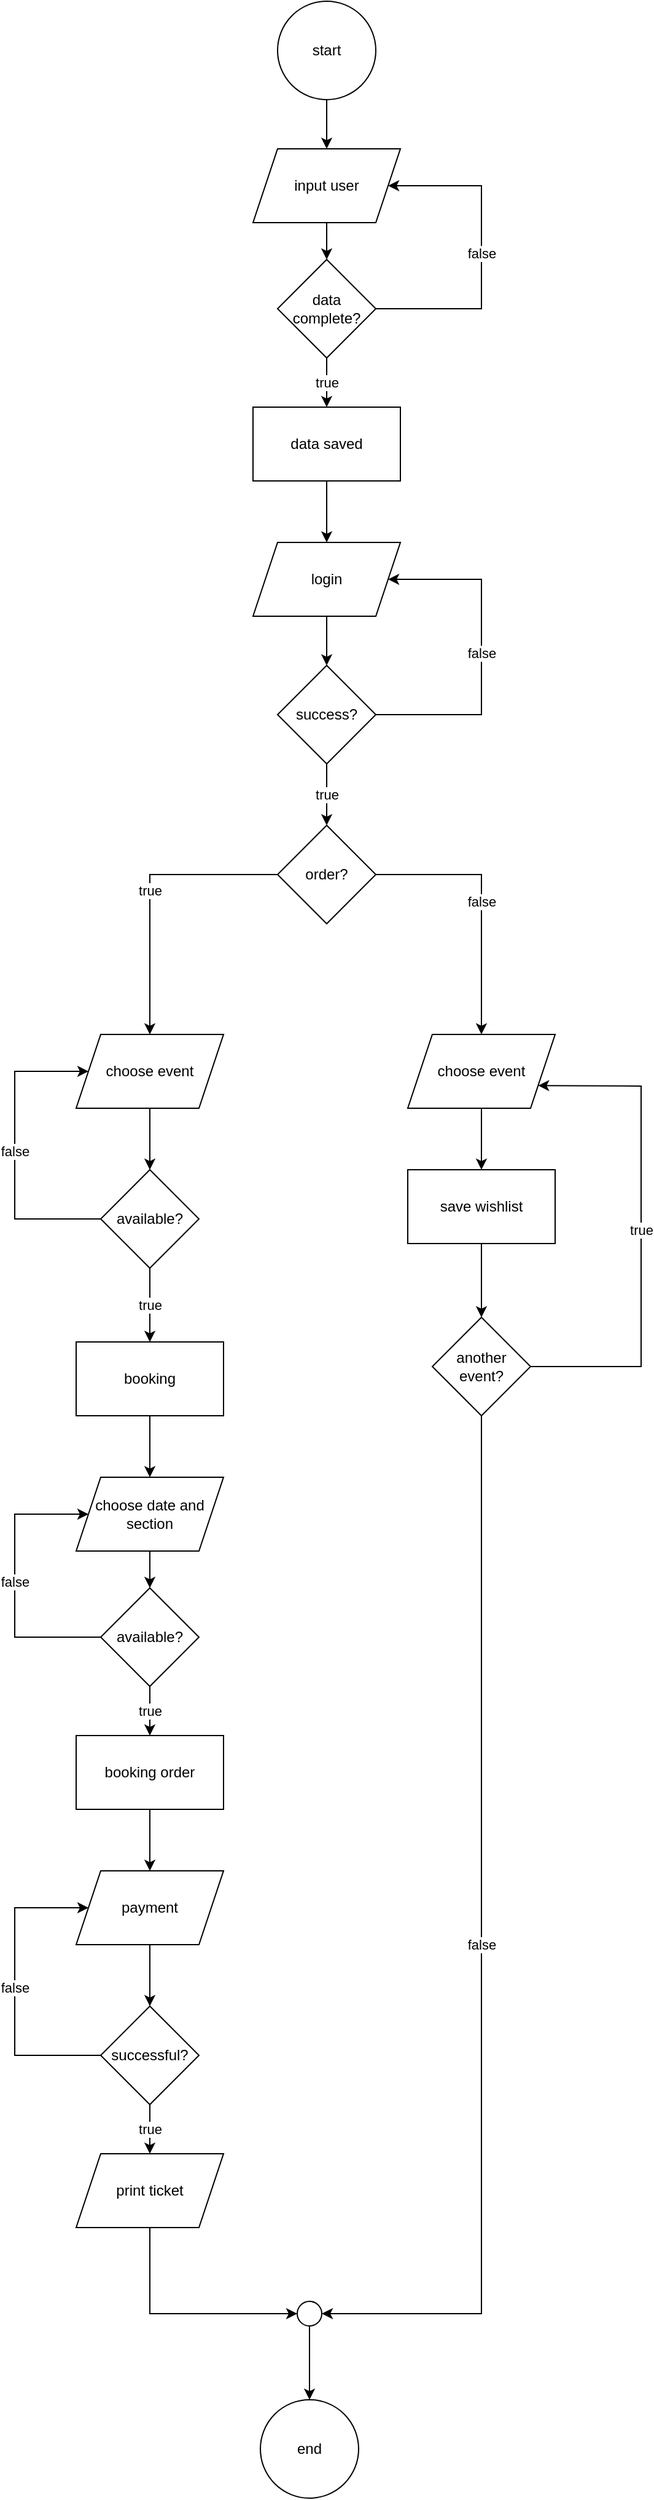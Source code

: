 <mxfile version="20.2.7" type="device"><diagram id="eugWvITY7EXc1xY2Nq9Z" name="Page-1"><mxGraphModel dx="2062" dy="1114" grid="1" gridSize="10" guides="1" tooltips="1" connect="1" arrows="1" fold="1" page="1" pageScale="1" pageWidth="827" pageHeight="1169" math="0" shadow="0"><root><mxCell id="0"/><mxCell id="1" parent="0"/><mxCell id="J44Yxj6RsWezg2TUbDPI-6" value="" style="edgeStyle=orthogonalEdgeStyle;rounded=0;orthogonalLoop=1;jettySize=auto;html=1;" edge="1" parent="1" source="J44Yxj6RsWezg2TUbDPI-1" target="J44Yxj6RsWezg2TUbDPI-2"><mxGeometry relative="1" as="geometry"/></mxCell><mxCell id="J44Yxj6RsWezg2TUbDPI-1" value="start" style="ellipse;whiteSpace=wrap;html=1;aspect=fixed;" vertex="1" parent="1"><mxGeometry x="374" y="10" width="80" height="80" as="geometry"/></mxCell><mxCell id="J44Yxj6RsWezg2TUbDPI-7" value="" style="edgeStyle=orthogonalEdgeStyle;rounded=0;orthogonalLoop=1;jettySize=auto;html=1;" edge="1" parent="1" source="J44Yxj6RsWezg2TUbDPI-2" target="J44Yxj6RsWezg2TUbDPI-4"><mxGeometry relative="1" as="geometry"/></mxCell><mxCell id="J44Yxj6RsWezg2TUbDPI-2" value="input user" style="shape=parallelogram;perimeter=parallelogramPerimeter;whiteSpace=wrap;html=1;fixedSize=1;" vertex="1" parent="1"><mxGeometry x="354" y="130" width="120" height="60" as="geometry"/></mxCell><mxCell id="J44Yxj6RsWezg2TUbDPI-57" value="" style="edgeStyle=orthogonalEdgeStyle;rounded=0;orthogonalLoop=1;jettySize=auto;html=1;" edge="1" parent="1" source="J44Yxj6RsWezg2TUbDPI-3" target="J44Yxj6RsWezg2TUbDPI-11"><mxGeometry relative="1" as="geometry"/></mxCell><mxCell id="J44Yxj6RsWezg2TUbDPI-3" value="data saved" style="rounded=0;whiteSpace=wrap;html=1;" vertex="1" parent="1"><mxGeometry x="354" y="340" width="120" height="60" as="geometry"/></mxCell><mxCell id="J44Yxj6RsWezg2TUbDPI-8" value="true" style="edgeStyle=orthogonalEdgeStyle;rounded=0;orthogonalLoop=1;jettySize=auto;html=1;" edge="1" parent="1" source="J44Yxj6RsWezg2TUbDPI-4" target="J44Yxj6RsWezg2TUbDPI-3"><mxGeometry relative="1" as="geometry"/></mxCell><mxCell id="J44Yxj6RsWezg2TUbDPI-4" value="data complete?" style="rhombus;whiteSpace=wrap;html=1;" vertex="1" parent="1"><mxGeometry x="374" y="220" width="80" height="80" as="geometry"/></mxCell><mxCell id="J44Yxj6RsWezg2TUbDPI-10" value="false" style="endArrow=classic;html=1;rounded=0;entryX=1;entryY=0.5;entryDx=0;entryDy=0;exitX=1;exitY=0.5;exitDx=0;exitDy=0;" edge="1" parent="1" source="J44Yxj6RsWezg2TUbDPI-4" target="J44Yxj6RsWezg2TUbDPI-2"><mxGeometry width="50" height="50" relative="1" as="geometry"><mxPoint x="630" y="230" as="sourcePoint"/><mxPoint x="440" y="530" as="targetPoint"/><Array as="points"><mxPoint x="540" y="260"/><mxPoint x="540" y="210"/><mxPoint x="540" y="160"/></Array></mxGeometry></mxCell><mxCell id="J44Yxj6RsWezg2TUbDPI-58" value="" style="edgeStyle=orthogonalEdgeStyle;rounded=0;orthogonalLoop=1;jettySize=auto;html=1;" edge="1" parent="1" source="J44Yxj6RsWezg2TUbDPI-11" target="J44Yxj6RsWezg2TUbDPI-12"><mxGeometry relative="1" as="geometry"/></mxCell><mxCell id="J44Yxj6RsWezg2TUbDPI-11" value="login" style="shape=parallelogram;perimeter=parallelogramPerimeter;whiteSpace=wrap;html=1;fixedSize=1;" vertex="1" parent="1"><mxGeometry x="354" y="450" width="120" height="60" as="geometry"/></mxCell><mxCell id="J44Yxj6RsWezg2TUbDPI-56" value="true" style="edgeStyle=orthogonalEdgeStyle;rounded=0;orthogonalLoop=1;jettySize=auto;html=1;" edge="1" parent="1" source="J44Yxj6RsWezg2TUbDPI-12" target="J44Yxj6RsWezg2TUbDPI-41"><mxGeometry relative="1" as="geometry"/></mxCell><mxCell id="J44Yxj6RsWezg2TUbDPI-12" value="success?" style="rhombus;whiteSpace=wrap;html=1;" vertex="1" parent="1"><mxGeometry x="374" y="550" width="80" height="80" as="geometry"/></mxCell><mxCell id="J44Yxj6RsWezg2TUbDPI-15" value="false" style="endArrow=classic;html=1;rounded=0;exitX=1;exitY=0.5;exitDx=0;exitDy=0;entryX=1;entryY=0.5;entryDx=0;entryDy=0;" edge="1" parent="1" source="J44Yxj6RsWezg2TUbDPI-12" target="J44Yxj6RsWezg2TUbDPI-11"><mxGeometry width="50" height="50" relative="1" as="geometry"><mxPoint x="630" y="560" as="sourcePoint"/><mxPoint x="440" y="530" as="targetPoint"/><Array as="points"><mxPoint x="540" y="590"/><mxPoint x="540" y="480"/></Array></mxGeometry></mxCell><mxCell id="J44Yxj6RsWezg2TUbDPI-19" value="" style="edgeStyle=orthogonalEdgeStyle;rounded=0;orthogonalLoop=1;jettySize=auto;html=1;" edge="1" parent="1" source="J44Yxj6RsWezg2TUbDPI-16" target="J44Yxj6RsWezg2TUbDPI-17"><mxGeometry relative="1" as="geometry"/></mxCell><mxCell id="J44Yxj6RsWezg2TUbDPI-16" value="choose event" style="shape=parallelogram;perimeter=parallelogramPerimeter;whiteSpace=wrap;html=1;fixedSize=1;" vertex="1" parent="1"><mxGeometry x="210" y="850" width="120" height="60" as="geometry"/></mxCell><mxCell id="J44Yxj6RsWezg2TUbDPI-23" value="true" style="edgeStyle=orthogonalEdgeStyle;rounded=0;orthogonalLoop=1;jettySize=auto;html=1;" edge="1" parent="1" source="J44Yxj6RsWezg2TUbDPI-17" target="J44Yxj6RsWezg2TUbDPI-22"><mxGeometry relative="1" as="geometry"/></mxCell><mxCell id="J44Yxj6RsWezg2TUbDPI-17" value="available?" style="rhombus;whiteSpace=wrap;html=1;" vertex="1" parent="1"><mxGeometry x="230" y="960" width="80" height="80" as="geometry"/></mxCell><mxCell id="J44Yxj6RsWezg2TUbDPI-21" value="false" style="endArrow=classic;html=1;rounded=0;exitX=0;exitY=0.5;exitDx=0;exitDy=0;entryX=0;entryY=0.5;entryDx=0;entryDy=0;" edge="1" parent="1" source="J44Yxj6RsWezg2TUbDPI-17" target="J44Yxj6RsWezg2TUbDPI-16"><mxGeometry width="50" height="50" relative="1" as="geometry"><mxPoint x="90" y="970" as="sourcePoint"/><mxPoint x="560" y="700" as="targetPoint"/><Array as="points"><mxPoint x="160" y="1000"/><mxPoint x="160" y="940"/><mxPoint x="160" y="880"/></Array></mxGeometry></mxCell><mxCell id="J44Yxj6RsWezg2TUbDPI-28" value="" style="edgeStyle=orthogonalEdgeStyle;rounded=0;orthogonalLoop=1;jettySize=auto;html=1;" edge="1" parent="1" source="J44Yxj6RsWezg2TUbDPI-22" target="J44Yxj6RsWezg2TUbDPI-25"><mxGeometry relative="1" as="geometry"/></mxCell><mxCell id="J44Yxj6RsWezg2TUbDPI-22" value="booking" style="rounded=0;whiteSpace=wrap;html=1;" vertex="1" parent="1"><mxGeometry x="210" y="1100" width="120" height="60" as="geometry"/></mxCell><mxCell id="J44Yxj6RsWezg2TUbDPI-29" value="" style="edgeStyle=orthogonalEdgeStyle;rounded=0;orthogonalLoop=1;jettySize=auto;html=1;" edge="1" parent="1" source="J44Yxj6RsWezg2TUbDPI-25" target="J44Yxj6RsWezg2TUbDPI-26"><mxGeometry relative="1" as="geometry"/></mxCell><mxCell id="J44Yxj6RsWezg2TUbDPI-25" value="choose date and section" style="shape=parallelogram;perimeter=parallelogramPerimeter;whiteSpace=wrap;html=1;fixedSize=1;" vertex="1" parent="1"><mxGeometry x="210" y="1210" width="120" height="60" as="geometry"/></mxCell><mxCell id="J44Yxj6RsWezg2TUbDPI-36" value="true" style="edgeStyle=orthogonalEdgeStyle;rounded=0;orthogonalLoop=1;jettySize=auto;html=1;" edge="1" parent="1" source="J44Yxj6RsWezg2TUbDPI-26" target="J44Yxj6RsWezg2TUbDPI-31"><mxGeometry relative="1" as="geometry"/></mxCell><mxCell id="J44Yxj6RsWezg2TUbDPI-26" value="available?" style="rhombus;whiteSpace=wrap;html=1;" vertex="1" parent="1"><mxGeometry x="230" y="1300" width="80" height="80" as="geometry"/></mxCell><mxCell id="J44Yxj6RsWezg2TUbDPI-30" value="false" style="endArrow=classic;html=1;rounded=0;exitX=0;exitY=0.5;exitDx=0;exitDy=0;entryX=0;entryY=0.5;entryDx=0;entryDy=0;" edge="1" parent="1" source="J44Yxj6RsWezg2TUbDPI-26" target="J44Yxj6RsWezg2TUbDPI-25"><mxGeometry width="50" height="50" relative="1" as="geometry"><mxPoint x="510" y="1260" as="sourcePoint"/><mxPoint x="560" y="1210" as="targetPoint"/><Array as="points"><mxPoint x="160" y="1340"/><mxPoint x="160" y="1240"/></Array></mxGeometry></mxCell><mxCell id="J44Yxj6RsWezg2TUbDPI-37" value="" style="edgeStyle=orthogonalEdgeStyle;rounded=0;orthogonalLoop=1;jettySize=auto;html=1;" edge="1" parent="1" source="J44Yxj6RsWezg2TUbDPI-31" target="J44Yxj6RsWezg2TUbDPI-32"><mxGeometry relative="1" as="geometry"/></mxCell><mxCell id="J44Yxj6RsWezg2TUbDPI-31" value="booking order" style="rounded=0;whiteSpace=wrap;html=1;" vertex="1" parent="1"><mxGeometry x="210" y="1420" width="120" height="60" as="geometry"/></mxCell><mxCell id="J44Yxj6RsWezg2TUbDPI-38" value="" style="edgeStyle=orthogonalEdgeStyle;rounded=0;orthogonalLoop=1;jettySize=auto;html=1;" edge="1" parent="1" source="J44Yxj6RsWezg2TUbDPI-32" target="J44Yxj6RsWezg2TUbDPI-33"><mxGeometry relative="1" as="geometry"/></mxCell><mxCell id="J44Yxj6RsWezg2TUbDPI-32" value="payment" style="shape=parallelogram;perimeter=parallelogramPerimeter;whiteSpace=wrap;html=1;fixedSize=1;" vertex="1" parent="1"><mxGeometry x="210" y="1530" width="120" height="60" as="geometry"/></mxCell><mxCell id="J44Yxj6RsWezg2TUbDPI-39" value="true" style="edgeStyle=orthogonalEdgeStyle;rounded=0;orthogonalLoop=1;jettySize=auto;html=1;" edge="1" parent="1" source="J44Yxj6RsWezg2TUbDPI-33" target="J44Yxj6RsWezg2TUbDPI-35"><mxGeometry relative="1" as="geometry"/></mxCell><mxCell id="J44Yxj6RsWezg2TUbDPI-33" value="successful?" style="rhombus;whiteSpace=wrap;html=1;" vertex="1" parent="1"><mxGeometry x="230" y="1640" width="80" height="80" as="geometry"/></mxCell><mxCell id="J44Yxj6RsWezg2TUbDPI-34" value="false" style="endArrow=classic;html=1;rounded=0;exitX=0;exitY=0.5;exitDx=0;exitDy=0;entryX=0;entryY=0.5;entryDx=0;entryDy=0;" edge="1" parent="1" source="J44Yxj6RsWezg2TUbDPI-33" target="J44Yxj6RsWezg2TUbDPI-32"><mxGeometry width="50" height="50" relative="1" as="geometry"><mxPoint x="510" y="1430" as="sourcePoint"/><mxPoint x="560" y="1380" as="targetPoint"/><Array as="points"><mxPoint x="160" y="1680"/><mxPoint x="160" y="1560"/></Array></mxGeometry></mxCell><mxCell id="J44Yxj6RsWezg2TUbDPI-35" value="print ticket" style="shape=parallelogram;perimeter=parallelogramPerimeter;whiteSpace=wrap;html=1;fixedSize=1;" vertex="1" parent="1"><mxGeometry x="210" y="1760" width="120" height="60" as="geometry"/></mxCell><mxCell id="J44Yxj6RsWezg2TUbDPI-41" value="order?" style="rhombus;whiteSpace=wrap;html=1;" vertex="1" parent="1"><mxGeometry x="374" y="680" width="80" height="80" as="geometry"/></mxCell><mxCell id="J44Yxj6RsWezg2TUbDPI-42" value="true" style="endArrow=classic;html=1;rounded=0;exitX=0;exitY=0.5;exitDx=0;exitDy=0;entryX=0.5;entryY=0;entryDx=0;entryDy=0;" edge="1" parent="1" source="J44Yxj6RsWezg2TUbDPI-41" target="J44Yxj6RsWezg2TUbDPI-16"><mxGeometry width="50" height="50" relative="1" as="geometry"><mxPoint x="390" y="780" as="sourcePoint"/><mxPoint x="440" y="730" as="targetPoint"/><Array as="points"><mxPoint x="270" y="720"/></Array></mxGeometry></mxCell><mxCell id="J44Yxj6RsWezg2TUbDPI-47" value="" style="edgeStyle=orthogonalEdgeStyle;rounded=0;orthogonalLoop=1;jettySize=auto;html=1;" edge="1" parent="1" source="J44Yxj6RsWezg2TUbDPI-43" target="J44Yxj6RsWezg2TUbDPI-45"><mxGeometry relative="1" as="geometry"/></mxCell><mxCell id="J44Yxj6RsWezg2TUbDPI-43" value="choose event" style="shape=parallelogram;perimeter=parallelogramPerimeter;whiteSpace=wrap;html=1;fixedSize=1;" vertex="1" parent="1"><mxGeometry x="480" y="850" width="120" height="60" as="geometry"/></mxCell><mxCell id="J44Yxj6RsWezg2TUbDPI-48" value="" style="edgeStyle=orthogonalEdgeStyle;rounded=0;orthogonalLoop=1;jettySize=auto;html=1;" edge="1" parent="1" source="J44Yxj6RsWezg2TUbDPI-45" target="J44Yxj6RsWezg2TUbDPI-46"><mxGeometry relative="1" as="geometry"/></mxCell><mxCell id="J44Yxj6RsWezg2TUbDPI-45" value="save wishlist" style="rounded=0;whiteSpace=wrap;html=1;" vertex="1" parent="1"><mxGeometry x="480" y="960" width="120" height="60" as="geometry"/></mxCell><mxCell id="J44Yxj6RsWezg2TUbDPI-46" value="another event?" style="rhombus;whiteSpace=wrap;html=1;" vertex="1" parent="1"><mxGeometry x="500" y="1080" width="80" height="80" as="geometry"/></mxCell><mxCell id="J44Yxj6RsWezg2TUbDPI-49" value="true" style="endArrow=classic;html=1;rounded=0;exitX=1;exitY=0.5;exitDx=0;exitDy=0;entryX=1;entryY=0.75;entryDx=0;entryDy=0;" edge="1" parent="1" source="J44Yxj6RsWezg2TUbDPI-46" target="J44Yxj6RsWezg2TUbDPI-43"><mxGeometry width="50" height="50" relative="1" as="geometry"><mxPoint x="300" y="1280" as="sourcePoint"/><mxPoint x="350" y="1230" as="targetPoint"/><Array as="points"><mxPoint x="670" y="1120"/><mxPoint x="670" y="892"/></Array></mxGeometry></mxCell><mxCell id="J44Yxj6RsWezg2TUbDPI-50" value="false" style="endArrow=classic;html=1;rounded=0;exitX=1;exitY=0.5;exitDx=0;exitDy=0;entryX=0.5;entryY=0;entryDx=0;entryDy=0;" edge="1" parent="1" source="J44Yxj6RsWezg2TUbDPI-41" target="J44Yxj6RsWezg2TUbDPI-43"><mxGeometry width="50" height="50" relative="1" as="geometry"><mxPoint x="390" y="1110" as="sourcePoint"/><mxPoint x="440" y="1060" as="targetPoint"/><Array as="points"><mxPoint x="540" y="720"/></Array></mxGeometry></mxCell><mxCell id="J44Yxj6RsWezg2TUbDPI-55" value="" style="edgeStyle=orthogonalEdgeStyle;rounded=0;orthogonalLoop=1;jettySize=auto;html=1;" edge="1" parent="1" source="J44Yxj6RsWezg2TUbDPI-51" target="J44Yxj6RsWezg2TUbDPI-54"><mxGeometry relative="1" as="geometry"/></mxCell><mxCell id="J44Yxj6RsWezg2TUbDPI-51" value="" style="ellipse;whiteSpace=wrap;html=1;aspect=fixed;" vertex="1" parent="1"><mxGeometry x="390" y="1880" width="20" height="20" as="geometry"/></mxCell><mxCell id="J44Yxj6RsWezg2TUbDPI-52" value="" style="endArrow=classic;html=1;rounded=0;exitX=0.5;exitY=1;exitDx=0;exitDy=0;entryX=0;entryY=0.5;entryDx=0;entryDy=0;" edge="1" parent="1" source="J44Yxj6RsWezg2TUbDPI-35" target="J44Yxj6RsWezg2TUbDPI-51"><mxGeometry width="50" height="50" relative="1" as="geometry"><mxPoint x="390" y="1640" as="sourcePoint"/><mxPoint x="440" y="1590" as="targetPoint"/><Array as="points"><mxPoint x="270" y="1890"/></Array></mxGeometry></mxCell><mxCell id="J44Yxj6RsWezg2TUbDPI-53" value="false" style="endArrow=classic;html=1;rounded=0;exitX=0.5;exitY=1;exitDx=0;exitDy=0;entryX=1;entryY=0.5;entryDx=0;entryDy=0;" edge="1" parent="1" source="J44Yxj6RsWezg2TUbDPI-46" target="J44Yxj6RsWezg2TUbDPI-51"><mxGeometry width="50" height="50" relative="1" as="geometry"><mxPoint x="390" y="1640" as="sourcePoint"/><mxPoint x="440" y="1590" as="targetPoint"/><Array as="points"><mxPoint x="540" y="1890"/></Array></mxGeometry></mxCell><mxCell id="J44Yxj6RsWezg2TUbDPI-54" value="end" style="ellipse;whiteSpace=wrap;html=1;aspect=fixed;" vertex="1" parent="1"><mxGeometry x="360" y="1960" width="80" height="80" as="geometry"/></mxCell></root></mxGraphModel></diagram></mxfile>